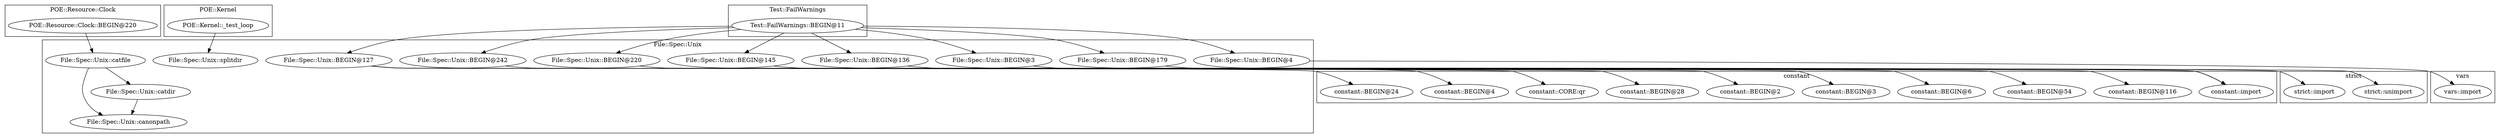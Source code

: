 digraph {
graph [overlap=false]
subgraph cluster_vars {
	label="vars";
	"vars::import";
}
subgraph cluster_POE_Resource_Clock {
	label="POE::Resource::Clock";
	"POE::Resource::Clock::BEGIN@220";
}
subgraph cluster_POE_Kernel {
	label="POE::Kernel";
	"POE::Kernel::_test_loop";
}
subgraph cluster_Test_FailWarnings {
	label="Test::FailWarnings";
	"Test::FailWarnings::BEGIN@11";
}
subgraph cluster_File_Spec_Unix {
	label="File::Spec::Unix";
	"File::Spec::Unix::BEGIN@145";
	"File::Spec::Unix::BEGIN@220";
	"File::Spec::Unix::BEGIN@242";
	"File::Spec::Unix::BEGIN@179";
	"File::Spec::Unix::canonpath";
	"File::Spec::Unix::BEGIN@3";
	"File::Spec::Unix::catfile";
	"File::Spec::Unix::BEGIN@127";
	"File::Spec::Unix::BEGIN@4";
	"File::Spec::Unix::catdir";
	"File::Spec::Unix::splitdir";
	"File::Spec::Unix::BEGIN@136";
}
subgraph cluster_strict {
	label="strict";
	"strict::import";
	"strict::unimport";
}
subgraph cluster_constant {
	label="constant";
	"constant::import";
	"constant::BEGIN@116";
	"constant::BEGIN@54";
	"constant::BEGIN@6";
	"constant::BEGIN@3";
	"constant::BEGIN@2";
	"constant::BEGIN@28";
	"constant::CORE:qr";
	"constant::BEGIN@4";
	"constant::BEGIN@24";
}
"Test::FailWarnings::BEGIN@11" -> "File::Spec::Unix::BEGIN@4";
"Test::FailWarnings::BEGIN@11" -> "File::Spec::Unix::BEGIN@3";
"Test::FailWarnings::BEGIN@11" -> "File::Spec::Unix::BEGIN@136";
"File::Spec::Unix::BEGIN@127" -> "constant::BEGIN@54";
"Test::FailWarnings::BEGIN@11" -> "File::Spec::Unix::BEGIN@242";
"File::Spec::Unix::catfile" -> "File::Spec::Unix::canonpath";
"File::Spec::Unix::catdir" -> "File::Spec::Unix::canonpath";
"Test::FailWarnings::BEGIN@11" -> "File::Spec::Unix::BEGIN@179";
"File::Spec::Unix::BEGIN@127" -> "constant::BEGIN@2";
"File::Spec::Unix::BEGIN@127" -> "constant::BEGIN@3";
"File::Spec::Unix::BEGIN@179" -> "strict::unimport";
"File::Spec::Unix::BEGIN@127" -> "constant::BEGIN@116";
"File::Spec::Unix::BEGIN@4" -> "vars::import";
"Test::FailWarnings::BEGIN@11" -> "File::Spec::Unix::BEGIN@220";
"POE::Resource::Clock::BEGIN@220" -> "File::Spec::Unix::catfile";
"File::Spec::Unix::BEGIN@220" -> "constant::import";
"File::Spec::Unix::BEGIN@242" -> "constant::import";
"File::Spec::Unix::BEGIN@127" -> "constant::import";
"File::Spec::Unix::BEGIN@145" -> "constant::import";
"File::Spec::Unix::BEGIN@136" -> "constant::import";
"Test::FailWarnings::BEGIN@11" -> "File::Spec::Unix::BEGIN@127";
"File::Spec::Unix::BEGIN@127" -> "constant::BEGIN@6";
"File::Spec::Unix::BEGIN@3" -> "strict::import";
"POE::Kernel::_test_loop" -> "File::Spec::Unix::splitdir";
"File::Spec::Unix::BEGIN@127" -> "constant::BEGIN@28";
"File::Spec::Unix::BEGIN@127" -> "constant::BEGIN@24";
"File::Spec::Unix::BEGIN@127" -> "constant::BEGIN@4";
"File::Spec::Unix::catfile" -> "File::Spec::Unix::catdir";
"File::Spec::Unix::BEGIN@127" -> "constant::CORE:qr";
"Test::FailWarnings::BEGIN@11" -> "File::Spec::Unix::BEGIN@145";
}
